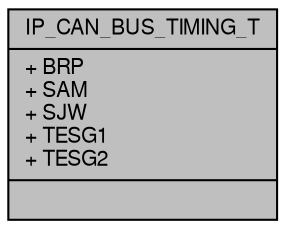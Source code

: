 digraph "IP_CAN_BUS_TIMING_T"
{
  edge [fontname="FreeSans",fontsize="10",labelfontname="FreeSans",labelfontsize="10"];
  node [fontname="FreeSans",fontsize="10",shape=record];
  Node1 [label="{IP_CAN_BUS_TIMING_T\n|+ BRP\l+ SAM\l+ SJW\l+ TESG1\l+ TESG2\l|}",height=0.2,width=0.4,color="black", fillcolor="grey75", style="filled", fontcolor="black"];
}
